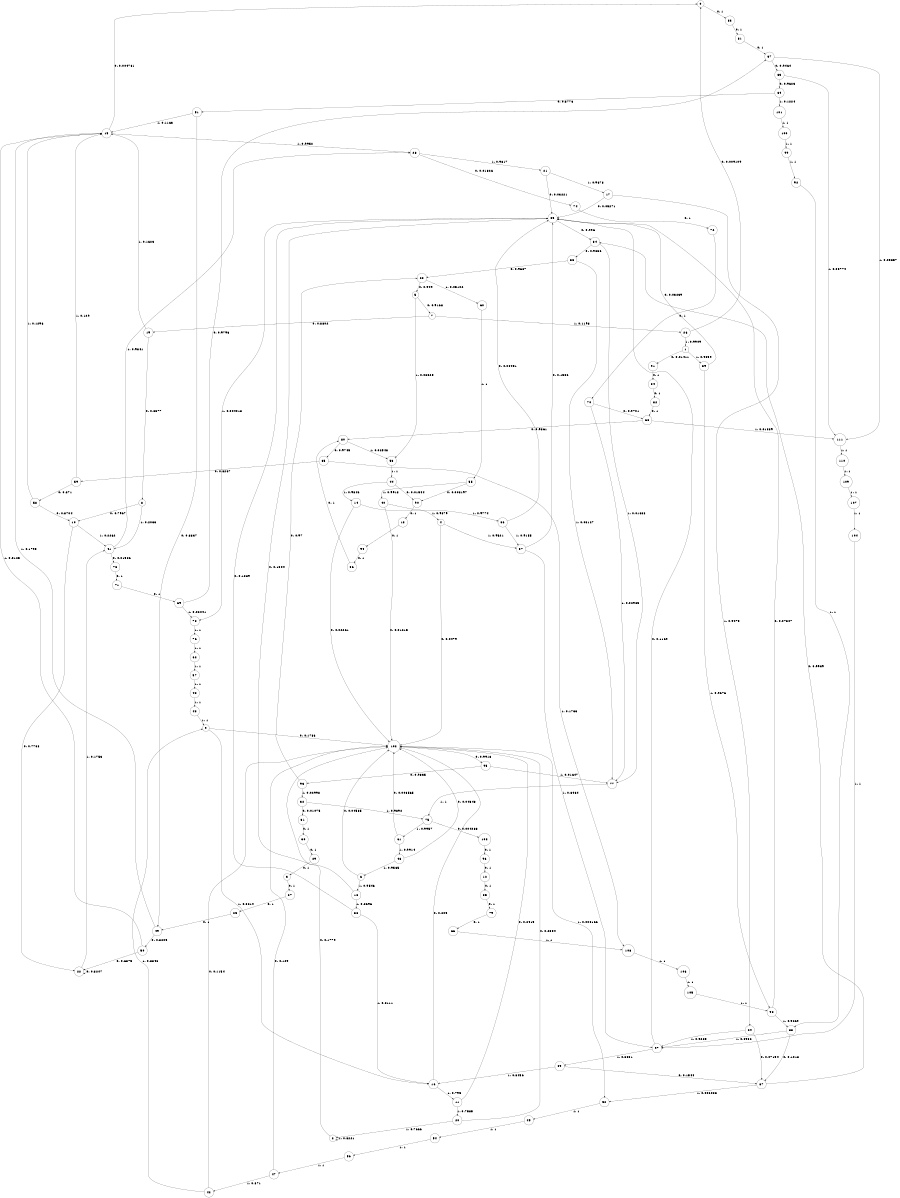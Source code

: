 digraph "ch2_random_source_L13" {
size = "6,8.5";
ratio = "fill";
node [shape = circle];
node [fontsize = 24];
edge [fontsize = 24];
0 -> 83 [label = "0: 1        "];
1 -> 91 [label = "0: 0.01411  "];
1 -> 39 [label = "1: 0.9859   "];
2 -> 102 [label = "0: 0.1779   "];
2 -> 2 [label = "1: 0.8221   "];
3 -> 27 [label = "0: 1        "];
4 -> 102 [label = "0: 0.0479   "];
4 -> 37 [label = "1: 0.9521   "];
5 -> 7 [label = "0: 0.9168   "];
5 -> 53 [label = "1: 0.08325  "];
6 -> 102 [label = "0: 0.04535  "];
6 -> 18 [label = "1: 0.9546   "];
7 -> 19 [label = "0: 0.8802   "];
7 -> 26 [label = "1: 0.1198   "];
8 -> 10 [label = "0: 0.7967   "];
8 -> 41 [label = "1: 0.2033   "];
9 -> 102 [label = "0: 0.1786   "];
9 -> 16 [label = "1: 0.8214   "];
10 -> 22 [label = "0: 0.7738   "];
10 -> 41 [label = "1: 0.2262   "];
11 -> 102 [label = "0: 0.2415   "];
11 -> 20 [label = "1: 0.7585   "];
12 -> 85 [label = "0: 1        "];
13 -> 94 [label = "0: 1        "];
14 -> 102 [label = "0: 0.02261  "];
14 -> 36 [label = "1: 0.9774   "];
15 -> 0 [label = "0: 0.004781  "];
15 -> 23 [label = "1: 0.9952   "];
16 -> 102 [label = "0: 0.205    "];
16 -> 11 [label = "1: 0.795    "];
17 -> 35 [label = "0: 0.05271  "];
17 -> 24 [label = "1: 0.9473   "];
18 -> 35 [label = "0: 0.1304   "];
18 -> 38 [label = "1: 0.8696   "];
19 -> 8 [label = "0: 0.8377   "];
19 -> 15 [label = "1: 0.1623   "];
20 -> 102 [label = "0: 0.2334   "];
20 -> 2 [label = "1: 0.7666   "];
21 -> 35 [label = "0: 0.03221  "];
21 -> 17 [label = "1: 0.9678   "];
22 -> 22 [label = "0: 0.8247   "];
22 -> 41 [label = "1: 0.1753   "];
23 -> 74 [label = "0: 0.01826  "];
23 -> 21 [label = "1: 0.9817   "];
24 -> 87 [label = "0: 0.07154  "];
24 -> 97 [label = "1: 0.9285   "];
25 -> 49 [label = "0: 1        "];
26 -> 0 [label = "0: 0.009109  "];
26 -> 1 [label = "1: 0.9909   "];
27 -> 25 [label = "0: 1        "];
28 -> 5 [label = "0: 0.949    "];
28 -> 60 [label = "1: 0.05102  "];
29 -> 3 [label = "0: 1        "];
30 -> 29 [label = "0: 1        "];
31 -> 30 [label = "0: 1        "];
32 -> 31 [label = "0: 0.01075  "];
32 -> 75 [label = "1: 0.9892   "];
33 -> 28 [label = "0: 0.9687   "];
33 -> 77 [label = "1: 0.03127  "];
34 -> 33 [label = "0: 0.9836   "];
34 -> 77 [label = "1: 0.01638  "];
35 -> 34 [label = "0: 0.996    "];
35 -> 78 [label = "1: 0.004018  "];
36 -> 35 [label = "0: 0.08451  "];
36 -> 37 [label = "1: 0.9155   "];
37 -> 35 [label = "0: 0.1536   "];
37 -> 97 [label = "1: 0.8464   "];
38 -> 35 [label = "0: 0.1889   "];
38 -> 16 [label = "1: 0.8111   "];
39 -> 35 [label = "0: 0.03239  "];
39 -> 98 [label = "1: 0.9676   "];
40 -> 102 [label = "0: 0.01215  "];
40 -> 4 [label = "1: 0.9879   "];
41 -> 73 [label = "0: 0.01586  "];
41 -> 23 [label = "1: 0.9841   "];
42 -> 102 [label = "0: 0.1154   "];
42 -> 9 [label = "1: 0.8846   "];
43 -> 9 [label = "1: 1        "];
44 -> 90 [label = "0: 0.01544  "];
44 -> 14 [label = "1: 0.9846   "];
45 -> 54 [label = "1: 1        "];
46 -> 102 [label = "0: 0.04348  "];
46 -> 6 [label = "1: 0.9565   "];
47 -> 102 [label = "0: 0.129    "];
47 -> 42 [label = "1: 0.871    "];
48 -> 43 [label = "1: 1        "];
49 -> 50 [label = "0: 0.8205   "];
49 -> 15 [label = "1: 0.1795   "];
50 -> 22 [label = "0: 0.6875   "];
50 -> 15 [label = "1: 0.3125   "];
51 -> 49 [label = "0: 0.8837   "];
51 -> 15 [label = "1: 0.1163   "];
52 -> 45 [label = "1: 1        "];
53 -> 44 [label = "1: 1        "];
54 -> 56 [label = "1: 1        "];
55 -> 90 [label = "0: 0.008197  "];
55 -> 40 [label = "1: 0.9918   "];
56 -> 47 [label = "1: 1        "];
57 -> 48 [label = "1: 1        "];
58 -> 10 [label = "0: 0.8704   "];
58 -> 15 [label = "1: 0.1296   "];
59 -> 58 [label = "0: 0.871    "];
59 -> 15 [label = "1: 0.129    "];
60 -> 55 [label = "1: 1        "];
61 -> 102 [label = "0: 0.008565  "];
61 -> 46 [label = "1: 0.9914   "];
62 -> 57 [label = "1: 1        "];
63 -> 64 [label = "0: 0.9623   "];
63 -> 111 [label = "1: 0.03774  "];
64 -> 51 [label = "0: 0.8776   "];
64 -> 101 [label = "1: 0.1224   "];
65 -> 59 [label = "0: 0.8267   "];
65 -> 108 [label = "1: 0.1733   "];
66 -> 108 [label = "1: 1        "];
67 -> 63 [label = "0: 0.9464   "];
67 -> 111 [label = "1: 0.05357  "];
68 -> 80 [label = "0: 0.9861   "];
68 -> 111 [label = "1: 0.01389  "];
69 -> 67 [label = "0: 0.9796   "];
69 -> 78 [label = "1: 0.02041  "];
70 -> 68 [label = "0: 0.9701   "];
70 -> 77 [label = "1: 0.02985  "];
71 -> 69 [label = "0: 1        "];
72 -> 70 [label = "0: 1        "];
73 -> 71 [label = "0: 1        "];
74 -> 72 [label = "0: 1        "];
75 -> 103 [label = "0: 0.004283  "];
75 -> 61 [label = "1: 0.9957   "];
76 -> 62 [label = "1: 1        "];
77 -> 75 [label = "1: 1        "];
78 -> 76 [label = "1: 1        "];
79 -> 66 [label = "0: 1        "];
80 -> 65 [label = "0: 0.9745   "];
80 -> 53 [label = "1: 0.02548  "];
81 -> 67 [label = "0: 1        "];
82 -> 68 [label = "0: 1        "];
83 -> 81 [label = "0: 1        "];
84 -> 82 [label = "0: 1        "];
85 -> 79 [label = "0: 1        "];
86 -> 80 [label = "0: 1        "];
87 -> 34 [label = "0: 0.9939   "];
87 -> 52 [label = "1: 0.006083  "];
88 -> 87 [label = "0: 0.1018   "];
88 -> 97 [label = "1: 0.8982   "];
89 -> 87 [label = "0: 0.1544   "];
89 -> 16 [label = "1: 0.8456   "];
90 -> 13 [label = "0: 1        "];
91 -> 84 [label = "0: 1        "];
92 -> 88 [label = "1: 1        "];
93 -> 28 [label = "0: 0.97     "];
93 -> 32 [label = "1: 0.02998  "];
94 -> 86 [label = "0: 1        "];
95 -> 93 [label = "0: 0.9835   "];
95 -> 77 [label = "1: 0.01647  "];
96 -> 12 [label = "0: 1        "];
97 -> 35 [label = "0: 0.1169   "];
97 -> 89 [label = "1: 0.8831   "];
98 -> 35 [label = "0: 0.07307  "];
98 -> 88 [label = "1: 0.9269   "];
99 -> 92 [label = "1: 1        "];
100 -> 99 [label = "1: 1        "];
101 -> 100 [label = "1: 1        "];
102 -> 95 [label = "0: 0.9918   "];
102 -> 52 [label = "1: 0.008166  "];
103 -> 96 [label = "0: 1        "];
104 -> 97 [label = "1: 1        "];
105 -> 98 [label = "1: 1        "];
106 -> 105 [label = "1: 1        "];
107 -> 104 [label = "1: 1        "];
108 -> 106 [label = "1: 1        "];
109 -> 107 [label = "1: 1        "];
110 -> 109 [label = "1: 1        "];
111 -> 110 [label = "1: 1        "];
}